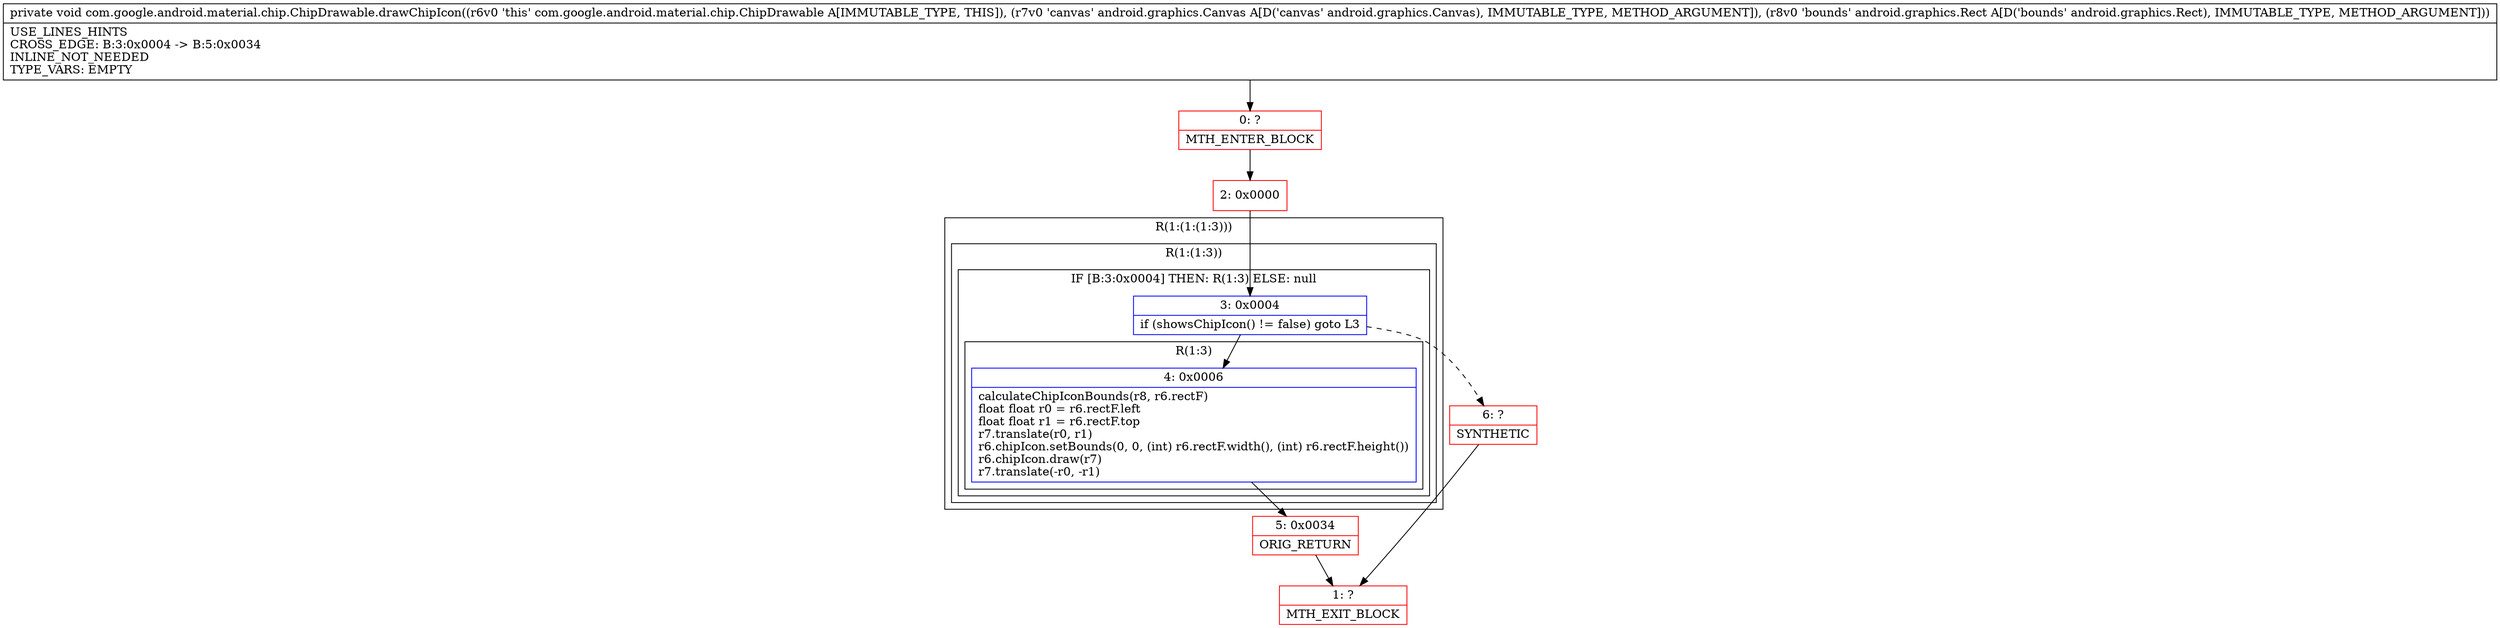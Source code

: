 digraph "CFG forcom.google.android.material.chip.ChipDrawable.drawChipIcon(Landroid\/graphics\/Canvas;Landroid\/graphics\/Rect;)V" {
subgraph cluster_Region_1260152563 {
label = "R(1:(1:(1:3)))";
node [shape=record,color=blue];
subgraph cluster_Region_1260614308 {
label = "R(1:(1:3))";
node [shape=record,color=blue];
subgraph cluster_IfRegion_453163576 {
label = "IF [B:3:0x0004] THEN: R(1:3) ELSE: null";
node [shape=record,color=blue];
Node_3 [shape=record,label="{3\:\ 0x0004|if (showsChipIcon() != false) goto L3\l}"];
subgraph cluster_Region_1667627223 {
label = "R(1:3)";
node [shape=record,color=blue];
Node_4 [shape=record,label="{4\:\ 0x0006|calculateChipIconBounds(r8, r6.rectF)\lfloat float r0 = r6.rectF.left\lfloat float r1 = r6.rectF.top\lr7.translate(r0, r1)\lr6.chipIcon.setBounds(0, 0, (int) r6.rectF.width(), (int) r6.rectF.height())\lr6.chipIcon.draw(r7)\lr7.translate(\-r0, \-r1)\l}"];
}
}
}
}
Node_0 [shape=record,color=red,label="{0\:\ ?|MTH_ENTER_BLOCK\l}"];
Node_2 [shape=record,color=red,label="{2\:\ 0x0000}"];
Node_5 [shape=record,color=red,label="{5\:\ 0x0034|ORIG_RETURN\l}"];
Node_1 [shape=record,color=red,label="{1\:\ ?|MTH_EXIT_BLOCK\l}"];
Node_6 [shape=record,color=red,label="{6\:\ ?|SYNTHETIC\l}"];
MethodNode[shape=record,label="{private void com.google.android.material.chip.ChipDrawable.drawChipIcon((r6v0 'this' com.google.android.material.chip.ChipDrawable A[IMMUTABLE_TYPE, THIS]), (r7v0 'canvas' android.graphics.Canvas A[D('canvas' android.graphics.Canvas), IMMUTABLE_TYPE, METHOD_ARGUMENT]), (r8v0 'bounds' android.graphics.Rect A[D('bounds' android.graphics.Rect), IMMUTABLE_TYPE, METHOD_ARGUMENT]))  | USE_LINES_HINTS\lCROSS_EDGE: B:3:0x0004 \-\> B:5:0x0034\lINLINE_NOT_NEEDED\lTYPE_VARS: EMPTY\l}"];
MethodNode -> Node_0;Node_3 -> Node_4;
Node_3 -> Node_6[style=dashed];
Node_4 -> Node_5;
Node_0 -> Node_2;
Node_2 -> Node_3;
Node_5 -> Node_1;
Node_6 -> Node_1;
}

